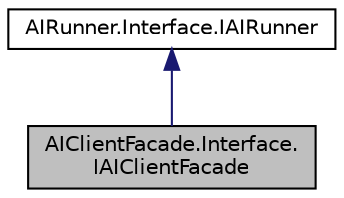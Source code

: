 digraph "AIClientFacade.Interface.IAIClientFacade"
{
  edge [fontname="Helvetica",fontsize="10",labelfontname="Helvetica",labelfontsize="10"];
  node [fontname="Helvetica",fontsize="10",shape=record];
  Node1 [label="AIClientFacade.Interface.\lIAIClientFacade",height=0.2,width=0.4,color="black", fillcolor="grey75", style="filled" fontcolor="black"];
  Node2 -> Node1 [dir="back",color="midnightblue",fontsize="10",style="solid",fontname="Helvetica"];
  Node2 [label="AIRunner.Interface.IAIRunner",height=0.2,width=0.4,color="black", fillcolor="white", style="filled",URL="$interface_a_i_runner_1_1_interface_1_1_i_a_i_runner.html"];
}
